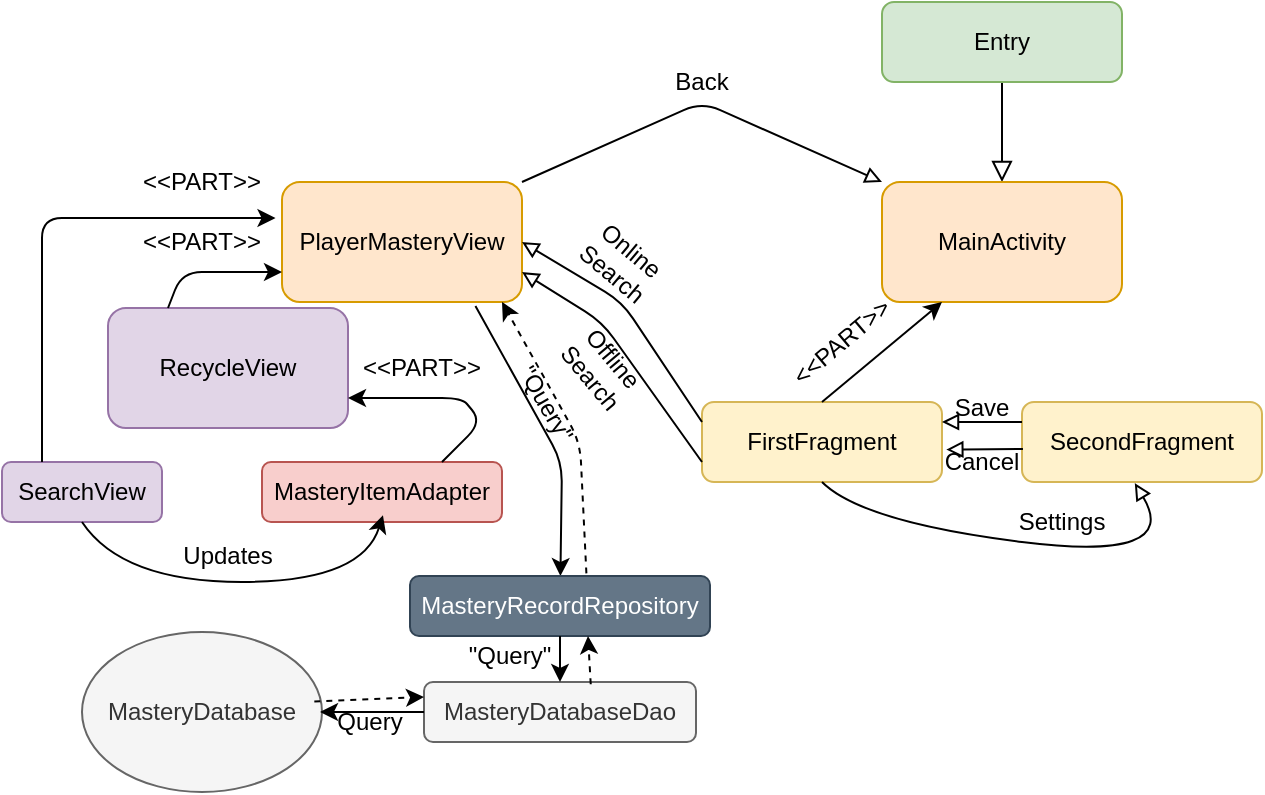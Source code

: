 <mxfile version="13.3.0" type="device"><diagram id="C5RBs43oDa-KdzZeNtuy" name="Page-1"><mxGraphModel dx="813" dy="454" grid="0" gridSize="10" guides="1" tooltips="1" connect="1" arrows="1" fold="1" page="1" pageScale="1" pageWidth="827" pageHeight="1169" math="0" shadow="0"><root><mxCell id="WIyWlLk6GJQsqaUBKTNV-0"/><mxCell id="WIyWlLk6GJQsqaUBKTNV-1" parent="WIyWlLk6GJQsqaUBKTNV-0"/><mxCell id="WIyWlLk6GJQsqaUBKTNV-2" value="" style="rounded=0;html=1;jettySize=auto;orthogonalLoop=1;fontSize=11;endArrow=block;endFill=0;endSize=8;strokeWidth=1;shadow=0;labelBackgroundColor=none;edgeStyle=orthogonalEdgeStyle;" parent="WIyWlLk6GJQsqaUBKTNV-1" source="WIyWlLk6GJQsqaUBKTNV-3" edge="1"><mxGeometry relative="1" as="geometry"><mxPoint x="560" y="180" as="targetPoint"/></mxGeometry></mxCell><mxCell id="WIyWlLk6GJQsqaUBKTNV-3" value="Entry" style="rounded=1;whiteSpace=wrap;html=1;fontSize=12;glass=0;strokeWidth=1;shadow=0;fillColor=#d5e8d4;strokeColor=#82b366;" parent="WIyWlLk6GJQsqaUBKTNV-1" vertex="1"><mxGeometry x="500" y="90" width="120" height="40" as="geometry"/></mxCell><mxCell id="UCoWDH49Pqz_MPJKESUV-1" value="MainActivity" style="rounded=1;whiteSpace=wrap;html=1;fillColor=#ffe6cc;strokeColor=#d79b00;" vertex="1" parent="WIyWlLk6GJQsqaUBKTNV-1"><mxGeometry x="500" y="180" width="120" height="60" as="geometry"/></mxCell><mxCell id="UCoWDH49Pqz_MPJKESUV-2" value="FirstFragment" style="rounded=1;whiteSpace=wrap;html=1;fillColor=#fff2cc;strokeColor=#d6b656;" vertex="1" parent="WIyWlLk6GJQsqaUBKTNV-1"><mxGeometry x="410" y="290" width="120" height="40" as="geometry"/></mxCell><mxCell id="UCoWDH49Pqz_MPJKESUV-3" value="" style="endArrow=classic;html=1;entryX=0.25;entryY=1;entryDx=0;entryDy=0;exitX=0.5;exitY=0;exitDx=0;exitDy=0;" edge="1" parent="WIyWlLk6GJQsqaUBKTNV-1" source="UCoWDH49Pqz_MPJKESUV-2" target="UCoWDH49Pqz_MPJKESUV-1"><mxGeometry width="50" height="50" relative="1" as="geometry"><mxPoint x="650" y="250" as="sourcePoint"/><mxPoint x="700" y="270" as="targetPoint"/></mxGeometry></mxCell><mxCell id="UCoWDH49Pqz_MPJKESUV-4" value="SecondFragment" style="rounded=1;whiteSpace=wrap;html=1;fillColor=#fff2cc;strokeColor=#d6b656;" vertex="1" parent="WIyWlLk6GJQsqaUBKTNV-1"><mxGeometry x="570" y="290" width="120" height="40" as="geometry"/></mxCell><mxCell id="UCoWDH49Pqz_MPJKESUV-5" value="" style="curved=1;endArrow=block;html=1;entryX=0.47;entryY=1.014;entryDx=0;entryDy=0;entryPerimeter=0;exitX=0.5;exitY=1;exitDx=0;exitDy=0;endFill=0;" edge="1" parent="WIyWlLk6GJQsqaUBKTNV-1" source="UCoWDH49Pqz_MPJKESUV-2" target="UCoWDH49Pqz_MPJKESUV-4"><mxGeometry width="50" height="50" relative="1" as="geometry"><mxPoint x="500" y="440" as="sourcePoint"/><mxPoint x="550" y="390" as="targetPoint"/><Array as="points"><mxPoint x="490" y="350"/><mxPoint x="650" y="370"/></Array></mxGeometry></mxCell><mxCell id="UCoWDH49Pqz_MPJKESUV-6" value="" style="endArrow=block;html=1;entryX=1;entryY=0.25;entryDx=0;entryDy=0;exitX=0;exitY=0.25;exitDx=0;exitDy=0;endFill=0;" edge="1" parent="WIyWlLk6GJQsqaUBKTNV-1" source="UCoWDH49Pqz_MPJKESUV-4" target="UCoWDH49Pqz_MPJKESUV-2"><mxGeometry width="50" height="50" relative="1" as="geometry"><mxPoint x="650" y="320" as="sourcePoint"/><mxPoint x="700" y="270" as="targetPoint"/></mxGeometry></mxCell><mxCell id="UCoWDH49Pqz_MPJKESUV-7" value="" style="endArrow=block;html=1;exitX=0.004;exitY=0.586;exitDx=0;exitDy=0;exitPerimeter=0;entryX=1.018;entryY=0.595;entryDx=0;entryDy=0;entryPerimeter=0;endFill=0;" edge="1" parent="WIyWlLk6GJQsqaUBKTNV-1" source="UCoWDH49Pqz_MPJKESUV-4" target="UCoWDH49Pqz_MPJKESUV-2"><mxGeometry width="50" height="50" relative="1" as="geometry"><mxPoint x="650" y="320" as="sourcePoint"/><mxPoint x="700" y="270" as="targetPoint"/></mxGeometry></mxCell><mxCell id="UCoWDH49Pqz_MPJKESUV-8" value="PlayerMasteryView" style="rounded=1;whiteSpace=wrap;html=1;fillColor=#ffe6cc;strokeColor=#d79b00;" vertex="1" parent="WIyWlLk6GJQsqaUBKTNV-1"><mxGeometry x="200" y="180" width="120" height="60" as="geometry"/></mxCell><mxCell id="UCoWDH49Pqz_MPJKESUV-9" value="Save" style="text;html=1;strokeColor=none;fillColor=none;align=center;verticalAlign=middle;whiteSpace=wrap;rounded=0;" vertex="1" parent="WIyWlLk6GJQsqaUBKTNV-1"><mxGeometry x="530" y="283" width="40" height="20" as="geometry"/></mxCell><mxCell id="UCoWDH49Pqz_MPJKESUV-11" value="Cancel" style="text;html=1;strokeColor=none;fillColor=none;align=center;verticalAlign=middle;whiteSpace=wrap;rounded=0;" vertex="1" parent="WIyWlLk6GJQsqaUBKTNV-1"><mxGeometry x="530" y="310" width="40" height="20" as="geometry"/></mxCell><mxCell id="UCoWDH49Pqz_MPJKESUV-12" value="Settings" style="text;html=1;strokeColor=none;fillColor=none;align=center;verticalAlign=middle;whiteSpace=wrap;rounded=0;" vertex="1" parent="WIyWlLk6GJQsqaUBKTNV-1"><mxGeometry x="570" y="340" width="40" height="20" as="geometry"/></mxCell><mxCell id="UCoWDH49Pqz_MPJKESUV-13" value="&amp;lt;&amp;lt;PART&amp;gt;&amp;gt;" style="text;html=1;strokeColor=none;fillColor=none;align=center;verticalAlign=middle;whiteSpace=wrap;rounded=0;rotation=-40;" vertex="1" parent="WIyWlLk6GJQsqaUBKTNV-1"><mxGeometry x="460" y="250" width="40" height="20" as="geometry"/></mxCell><mxCell id="UCoWDH49Pqz_MPJKESUV-14" value="" style="endArrow=block;html=1;exitX=0;exitY=0.25;exitDx=0;exitDy=0;entryX=1;entryY=0.5;entryDx=0;entryDy=0;endFill=0;" edge="1" parent="WIyWlLk6GJQsqaUBKTNV-1" source="UCoWDH49Pqz_MPJKESUV-2" target="UCoWDH49Pqz_MPJKESUV-8"><mxGeometry width="50" height="50" relative="1" as="geometry"><mxPoint x="310" y="310" as="sourcePoint"/><mxPoint x="360" y="260" as="targetPoint"/><Array as="points"><mxPoint x="370" y="240"/></Array></mxGeometry></mxCell><mxCell id="UCoWDH49Pqz_MPJKESUV-15" value="" style="endArrow=block;html=1;exitX=0;exitY=0.75;exitDx=0;exitDy=0;entryX=1;entryY=0.75;entryDx=0;entryDy=0;endFill=0;" edge="1" parent="WIyWlLk6GJQsqaUBKTNV-1" source="UCoWDH49Pqz_MPJKESUV-2" target="UCoWDH49Pqz_MPJKESUV-8"><mxGeometry width="50" height="50" relative="1" as="geometry"><mxPoint x="310" y="310" as="sourcePoint"/><mxPoint x="360" y="260" as="targetPoint"/><Array as="points"><mxPoint x="360" y="250"/></Array></mxGeometry></mxCell><mxCell id="UCoWDH49Pqz_MPJKESUV-16" value="Online Search" style="text;html=1;strokeColor=none;fillColor=none;align=center;verticalAlign=middle;whiteSpace=wrap;rounded=0;rotation=40;" vertex="1" parent="WIyWlLk6GJQsqaUBKTNV-1"><mxGeometry x="350" y="210" width="40" height="20" as="geometry"/></mxCell><mxCell id="UCoWDH49Pqz_MPJKESUV-17" value="Offline Search" style="text;html=1;strokeColor=none;fillColor=none;align=center;verticalAlign=middle;whiteSpace=wrap;rounded=0;rotation=50;" vertex="1" parent="WIyWlLk6GJQsqaUBKTNV-1"><mxGeometry x="340" y="263" width="40" height="20" as="geometry"/></mxCell><mxCell id="UCoWDH49Pqz_MPJKESUV-19" value="SearchView" style="rounded=1;whiteSpace=wrap;html=1;fillColor=#e1d5e7;strokeColor=#9673a6;" vertex="1" parent="WIyWlLk6GJQsqaUBKTNV-1"><mxGeometry x="60" y="320" width="80" height="30" as="geometry"/></mxCell><mxCell id="UCoWDH49Pqz_MPJKESUV-20" value="MasteryItemAdapter" style="rounded=1;whiteSpace=wrap;html=1;fillColor=#f8cecc;strokeColor=#b85450;" vertex="1" parent="WIyWlLk6GJQsqaUBKTNV-1"><mxGeometry x="190" y="320" width="120" height="30" as="geometry"/></mxCell><mxCell id="UCoWDH49Pqz_MPJKESUV-21" value="" style="curved=1;endArrow=classic;html=1;exitX=0.5;exitY=1;exitDx=0;exitDy=0;entryX=0.504;entryY=0.886;entryDx=0;entryDy=0;entryPerimeter=0;" edge="1" parent="WIyWlLk6GJQsqaUBKTNV-1" source="UCoWDH49Pqz_MPJKESUV-19" target="UCoWDH49Pqz_MPJKESUV-20"><mxGeometry width="50" height="50" relative="1" as="geometry"><mxPoint x="310" y="310" as="sourcePoint"/><mxPoint x="360" y="260" as="targetPoint"/><Array as="points"><mxPoint x="120" y="380"/><mxPoint x="240" y="380"/></Array></mxGeometry></mxCell><mxCell id="UCoWDH49Pqz_MPJKESUV-22" value="Updates" style="text;html=1;strokeColor=none;fillColor=none;align=center;verticalAlign=middle;whiteSpace=wrap;rounded=0;" vertex="1" parent="WIyWlLk6GJQsqaUBKTNV-1"><mxGeometry x="153" y="357" width="40" height="20" as="geometry"/></mxCell><mxCell id="UCoWDH49Pqz_MPJKESUV-25" value="RecycleView" style="rounded=1;whiteSpace=wrap;html=1;fillColor=#e1d5e7;strokeColor=#9673a6;" vertex="1" parent="WIyWlLk6GJQsqaUBKTNV-1"><mxGeometry x="113" y="243" width="120" height="60" as="geometry"/></mxCell><mxCell id="UCoWDH49Pqz_MPJKESUV-26" value="" style="endArrow=classic;html=1;entryX=-0.027;entryY=0.3;entryDx=0;entryDy=0;entryPerimeter=0;exitX=0.25;exitY=0;exitDx=0;exitDy=0;" edge="1" parent="WIyWlLk6GJQsqaUBKTNV-1" source="UCoWDH49Pqz_MPJKESUV-19" target="UCoWDH49Pqz_MPJKESUV-8"><mxGeometry width="50" height="50" relative="1" as="geometry"><mxPoint x="63" y="260" as="sourcePoint"/><mxPoint x="113" y="210" as="targetPoint"/><Array as="points"><mxPoint x="80" y="198"/></Array></mxGeometry></mxCell><mxCell id="UCoWDH49Pqz_MPJKESUV-27" value="" style="endArrow=classic;html=1;exitX=0.25;exitY=0;exitDx=0;exitDy=0;entryX=0;entryY=0.75;entryDx=0;entryDy=0;" edge="1" parent="WIyWlLk6GJQsqaUBKTNV-1" source="UCoWDH49Pqz_MPJKESUV-25" target="UCoWDH49Pqz_MPJKESUV-8"><mxGeometry width="50" height="50" relative="1" as="geometry"><mxPoint x="310" y="310" as="sourcePoint"/><mxPoint x="360" y="260" as="targetPoint"/><Array as="points"><mxPoint x="150" y="225"/></Array></mxGeometry></mxCell><mxCell id="UCoWDH49Pqz_MPJKESUV-29" value="&amp;lt;&amp;lt;PART&amp;gt;&amp;gt;" style="text;html=1;strokeColor=none;fillColor=none;align=center;verticalAlign=middle;whiteSpace=wrap;rounded=0;" vertex="1" parent="WIyWlLk6GJQsqaUBKTNV-1"><mxGeometry x="140" y="200" width="40" height="20" as="geometry"/></mxCell><mxCell id="UCoWDH49Pqz_MPJKESUV-30" value="&amp;lt;&amp;lt;PART&amp;gt;&amp;gt;" style="text;html=1;strokeColor=none;fillColor=none;align=center;verticalAlign=middle;whiteSpace=wrap;rounded=0;" vertex="1" parent="WIyWlLk6GJQsqaUBKTNV-1"><mxGeometry x="140" y="170" width="40" height="20" as="geometry"/></mxCell><mxCell id="UCoWDH49Pqz_MPJKESUV-31" value="&amp;lt;&amp;lt;PART&amp;gt;&amp;gt;" style="text;html=1;strokeColor=none;fillColor=none;align=center;verticalAlign=middle;whiteSpace=wrap;rounded=0;" vertex="1" parent="WIyWlLk6GJQsqaUBKTNV-1"><mxGeometry x="250" y="263" width="40" height="20" as="geometry"/></mxCell><mxCell id="UCoWDH49Pqz_MPJKESUV-32" value="" style="endArrow=classic;html=1;entryX=1;entryY=0.75;entryDx=0;entryDy=0;" edge="1" parent="WIyWlLk6GJQsqaUBKTNV-1" target="UCoWDH49Pqz_MPJKESUV-25"><mxGeometry width="50" height="50" relative="1" as="geometry"><mxPoint x="280" y="320" as="sourcePoint"/><mxPoint x="360" y="260" as="targetPoint"/><Array as="points"><mxPoint x="300" y="300"/><mxPoint x="290" y="288"/></Array></mxGeometry></mxCell><mxCell id="UCoWDH49Pqz_MPJKESUV-35" value="" style="endArrow=block;html=1;exitX=1;exitY=0;exitDx=0;exitDy=0;entryX=0;entryY=0;entryDx=0;entryDy=0;endFill=0;" edge="1" parent="WIyWlLk6GJQsqaUBKTNV-1" source="UCoWDH49Pqz_MPJKESUV-8" target="UCoWDH49Pqz_MPJKESUV-1"><mxGeometry width="50" height="50" relative="1" as="geometry"><mxPoint x="310" y="310" as="sourcePoint"/><mxPoint x="360" y="260" as="targetPoint"/><Array as="points"><mxPoint x="410" y="140"/></Array></mxGeometry></mxCell><mxCell id="UCoWDH49Pqz_MPJKESUV-36" value="Back" style="text;html=1;strokeColor=none;fillColor=none;align=center;verticalAlign=middle;whiteSpace=wrap;rounded=0;" vertex="1" parent="WIyWlLk6GJQsqaUBKTNV-1"><mxGeometry x="390" y="120" width="40" height="20" as="geometry"/></mxCell><mxCell id="UCoWDH49Pqz_MPJKESUV-37" value="" style="endArrow=classic;html=1;exitX=0.806;exitY=1.033;exitDx=0;exitDy=0;exitPerimeter=0;" edge="1" parent="WIyWlLk6GJQsqaUBKTNV-1" source="UCoWDH49Pqz_MPJKESUV-8" target="UCoWDH49Pqz_MPJKESUV-38"><mxGeometry width="50" height="50" relative="1" as="geometry"><mxPoint x="380" y="370" as="sourcePoint"/><mxPoint x="360" y="370" as="targetPoint"/><Array as="points"><mxPoint x="340" y="320"/></Array></mxGeometry></mxCell><mxCell id="UCoWDH49Pqz_MPJKESUV-38" value="MasteryRecordRepository" style="rounded=1;whiteSpace=wrap;html=1;fillColor=#647687;strokeColor=#314354;fontColor=#ffffff;" vertex="1" parent="WIyWlLk6GJQsqaUBKTNV-1"><mxGeometry x="264" y="377" width="150" height="30" as="geometry"/></mxCell><mxCell id="UCoWDH49Pqz_MPJKESUV-39" value="MasteryDatabaseDao" style="rounded=1;whiteSpace=wrap;html=1;fillColor=#f5f5f5;strokeColor=#666666;fontColor=#333333;" vertex="1" parent="WIyWlLk6GJQsqaUBKTNV-1"><mxGeometry x="271" y="430" width="136" height="30" as="geometry"/></mxCell><mxCell id="UCoWDH49Pqz_MPJKESUV-40" value="" style="endArrow=classic;html=1;exitX=0.5;exitY=1;exitDx=0;exitDy=0;entryX=0.5;entryY=0;entryDx=0;entryDy=0;" edge="1" parent="WIyWlLk6GJQsqaUBKTNV-1" source="UCoWDH49Pqz_MPJKESUV-38" target="UCoWDH49Pqz_MPJKESUV-39"><mxGeometry width="50" height="50" relative="1" as="geometry"><mxPoint x="380" y="430" as="sourcePoint"/><mxPoint x="430" y="380" as="targetPoint"/></mxGeometry></mxCell><mxCell id="UCoWDH49Pqz_MPJKESUV-41" value="" style="endArrow=classic;html=1;exitX=0.588;exitY=-0.043;exitDx=0;exitDy=0;exitPerimeter=0;dashed=1;" edge="1" parent="WIyWlLk6GJQsqaUBKTNV-1" source="UCoWDH49Pqz_MPJKESUV-38"><mxGeometry width="50" height="50" relative="1" as="geometry"><mxPoint x="380" y="430" as="sourcePoint"/><mxPoint x="310" y="240" as="targetPoint"/><Array as="points"><mxPoint x="349" y="310"/></Array></mxGeometry></mxCell><mxCell id="UCoWDH49Pqz_MPJKESUV-42" value="" style="endArrow=classic;html=1;dashed=1;exitX=0.613;exitY=0.038;exitDx=0;exitDy=0;exitPerimeter=0;" edge="1" parent="WIyWlLk6GJQsqaUBKTNV-1" source="UCoWDH49Pqz_MPJKESUV-39"><mxGeometry width="50" height="50" relative="1" as="geometry"><mxPoint x="380" y="430" as="sourcePoint"/><mxPoint x="353" y="407" as="targetPoint"/></mxGeometry></mxCell><mxCell id="UCoWDH49Pqz_MPJKESUV-43" value="MasteryDatabase" style="ellipse;whiteSpace=wrap;html=1;fillColor=#f5f5f5;strokeColor=#666666;fontColor=#333333;" vertex="1" parent="WIyWlLk6GJQsqaUBKTNV-1"><mxGeometry x="100" y="405" width="120" height="80" as="geometry"/></mxCell><mxCell id="UCoWDH49Pqz_MPJKESUV-44" value="" style="endArrow=classic;html=1;dashed=1;entryX=0;entryY=0.25;entryDx=0;entryDy=0;exitX=0.968;exitY=0.434;exitDx=0;exitDy=0;exitPerimeter=0;" edge="1" parent="WIyWlLk6GJQsqaUBKTNV-1" source="UCoWDH49Pqz_MPJKESUV-43" target="UCoWDH49Pqz_MPJKESUV-39"><mxGeometry width="50" height="50" relative="1" as="geometry"><mxPoint x="380" y="430" as="sourcePoint"/><mxPoint x="430" y="380" as="targetPoint"/></mxGeometry></mxCell><mxCell id="UCoWDH49Pqz_MPJKESUV-45" value="" style="endArrow=classic;html=1;exitX=0;exitY=0.5;exitDx=0;exitDy=0;" edge="1" parent="WIyWlLk6GJQsqaUBKTNV-1" source="UCoWDH49Pqz_MPJKESUV-39"><mxGeometry width="50" height="50" relative="1" as="geometry"><mxPoint x="269" y="451" as="sourcePoint"/><mxPoint x="219" y="445" as="targetPoint"/></mxGeometry></mxCell><mxCell id="UCoWDH49Pqz_MPJKESUV-46" value="&quot;Query&quot;" style="text;html=1;strokeColor=none;fillColor=none;align=center;verticalAlign=middle;whiteSpace=wrap;rounded=0;rotation=60;" vertex="1" parent="WIyWlLk6GJQsqaUBKTNV-1"><mxGeometry x="312" y="281" width="40" height="20" as="geometry"/></mxCell><mxCell id="UCoWDH49Pqz_MPJKESUV-47" value="Query" style="text;html=1;strokeColor=none;fillColor=none;align=center;verticalAlign=middle;whiteSpace=wrap;rounded=0;" vertex="1" parent="WIyWlLk6GJQsqaUBKTNV-1"><mxGeometry x="224" y="440" width="40" height="20" as="geometry"/></mxCell><mxCell id="UCoWDH49Pqz_MPJKESUV-49" value="&quot;Query&quot;" style="text;html=1;strokeColor=none;fillColor=none;align=center;verticalAlign=middle;whiteSpace=wrap;rounded=0;" vertex="1" parent="WIyWlLk6GJQsqaUBKTNV-1"><mxGeometry x="294" y="407" width="40" height="20" as="geometry"/></mxCell></root></mxGraphModel></diagram></mxfile>